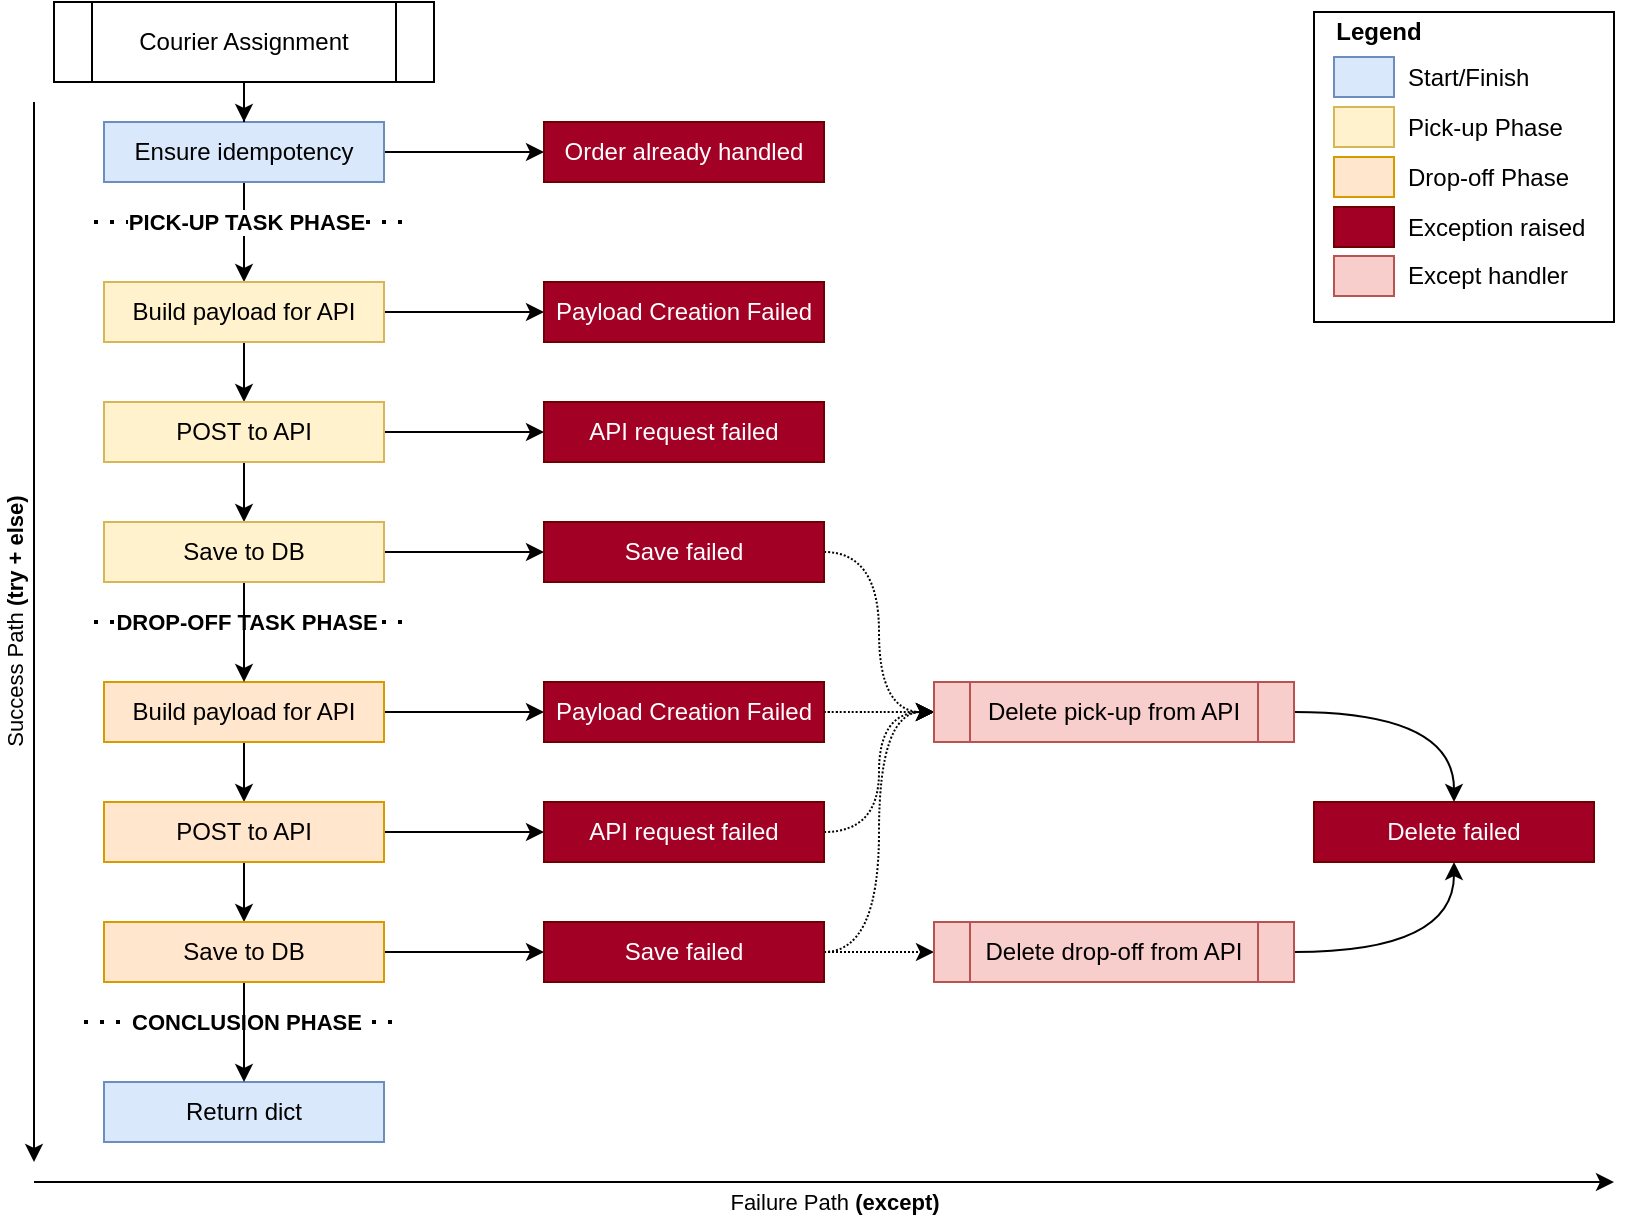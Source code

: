 <mxfile>
    <diagram id="gl8N5pGUyGBdX-o7SP47" name="FlowOverview">
        <mxGraphModel dx="1267" dy="624" grid="0" gridSize="10" guides="1" tooltips="1" connect="1" arrows="1" fold="1" page="1" pageScale="1" pageWidth="850" pageHeight="1100" math="0" shadow="0">
            <root>
                <mxCell id="0"/>
                <mxCell id="1" parent="0"/>
                <mxCell id="8" value="" style="edgeStyle=orthogonalEdgeStyle;rounded=0;orthogonalLoop=1;jettySize=auto;html=1;" parent="1" source="2" target="7" edge="1">
                    <mxGeometry relative="1" as="geometry"/>
                </mxCell>
                <mxCell id="25" value="" style="edgeStyle=orthogonalEdgeStyle;rounded=0;orthogonalLoop=1;jettySize=auto;html=1;" parent="1" source="2" target="24" edge="1">
                    <mxGeometry relative="1" as="geometry"/>
                </mxCell>
                <mxCell id="2" value="Ensure idempotency" style="whiteSpace=wrap;html=1;fillColor=#dae8fc;strokeColor=#6c8ebf;" parent="1" vertex="1">
                    <mxGeometry x="75" y="80" width="140" height="30" as="geometry"/>
                </mxCell>
                <mxCell id="4" style="edgeStyle=orthogonalEdgeStyle;rounded=0;orthogonalLoop=1;jettySize=auto;html=1;entryX=0.5;entryY=0;entryDx=0;entryDy=0;" parent="1" source="3" target="2" edge="1">
                    <mxGeometry relative="1" as="geometry"/>
                </mxCell>
                <mxCell id="3" value="Courier Assignment" style="shape=process;whiteSpace=wrap;html=1;backgroundOutline=1;" parent="1" vertex="1">
                    <mxGeometry x="50" y="20" width="190" height="40" as="geometry"/>
                </mxCell>
                <mxCell id="5" value="" style="endArrow=none;dashed=1;html=1;dashPattern=1 3;strokeWidth=2;" parent="1" edge="1">
                    <mxGeometry width="50" height="50" relative="1" as="geometry">
                        <mxPoint x="70" y="130" as="sourcePoint"/>
                        <mxPoint x="230" y="130" as="targetPoint"/>
                    </mxGeometry>
                </mxCell>
                <mxCell id="6" value="&lt;b&gt;PICK-UP TASK PHASE&lt;/b&gt;" style="edgeLabel;html=1;align=center;verticalAlign=middle;resizable=0;points=[];" parent="5" vertex="1" connectable="0">
                    <mxGeometry x="0.192" relative="1" as="geometry">
                        <mxPoint x="-20" as="offset"/>
                    </mxGeometry>
                </mxCell>
                <mxCell id="10" value="" style="edgeStyle=orthogonalEdgeStyle;rounded=0;orthogonalLoop=1;jettySize=auto;html=1;" parent="1" source="7" target="9" edge="1">
                    <mxGeometry relative="1" as="geometry"/>
                </mxCell>
                <mxCell id="27" value="" style="edgeStyle=orthogonalEdgeStyle;rounded=0;orthogonalLoop=1;jettySize=auto;html=1;" parent="1" source="7" target="26" edge="1">
                    <mxGeometry relative="1" as="geometry"/>
                </mxCell>
                <mxCell id="7" value="Build payload for API" style="whiteSpace=wrap;html=1;fillColor=#fff2cc;strokeColor=#d6b656;" parent="1" vertex="1">
                    <mxGeometry x="75" y="160" width="140" height="30" as="geometry"/>
                </mxCell>
                <mxCell id="29" value="" style="edgeStyle=orthogonalEdgeStyle;rounded=0;orthogonalLoop=1;jettySize=auto;html=1;" parent="1" source="9" target="28" edge="1">
                    <mxGeometry relative="1" as="geometry"/>
                </mxCell>
                <mxCell id="31" value="" style="edgeStyle=orthogonalEdgeStyle;rounded=0;orthogonalLoop=1;jettySize=auto;html=1;" parent="1" source="9" target="30" edge="1">
                    <mxGeometry relative="1" as="geometry"/>
                </mxCell>
                <mxCell id="9" value="POST to API" style="whiteSpace=wrap;html=1;fillColor=#fff2cc;strokeColor=#d6b656;" parent="1" vertex="1">
                    <mxGeometry x="75" y="220" width="140" height="30" as="geometry"/>
                </mxCell>
                <mxCell id="16" value="" style="edgeStyle=orthogonalEdgeStyle;rounded=0;orthogonalLoop=1;jettySize=auto;html=1;" parent="1" source="13" target="15" edge="1">
                    <mxGeometry relative="1" as="geometry"/>
                </mxCell>
                <mxCell id="43" value="" style="edgeStyle=orthogonalEdgeStyle;rounded=0;orthogonalLoop=1;jettySize=auto;html=1;" parent="1" source="13" target="42" edge="1">
                    <mxGeometry relative="1" as="geometry"/>
                </mxCell>
                <mxCell id="13" value="Build payload for API" style="whiteSpace=wrap;html=1;fillColor=#ffe6cc;strokeColor=#d79b00;" parent="1" vertex="1">
                    <mxGeometry x="75" y="360" width="140" height="30" as="geometry"/>
                </mxCell>
                <mxCell id="36" value="" style="edgeStyle=orthogonalEdgeStyle;rounded=0;orthogonalLoop=1;jettySize=auto;html=1;" parent="1" source="15" target="35" edge="1">
                    <mxGeometry relative="1" as="geometry"/>
                </mxCell>
                <mxCell id="45" value="" style="edgeStyle=orthogonalEdgeStyle;rounded=0;orthogonalLoop=1;jettySize=auto;html=1;" parent="1" source="15" target="44" edge="1">
                    <mxGeometry relative="1" as="geometry"/>
                </mxCell>
                <mxCell id="15" value="POST to API" style="whiteSpace=wrap;html=1;fillColor=#ffe6cc;strokeColor=#d79b00;" parent="1" vertex="1">
                    <mxGeometry x="75" y="420" width="140" height="30" as="geometry"/>
                </mxCell>
                <mxCell id="17" value="Return dict" style="whiteSpace=wrap;html=1;fillColor=#dae8fc;strokeColor=#6c8ebf;" parent="1" vertex="1">
                    <mxGeometry x="75" y="560" width="140" height="30" as="geometry"/>
                </mxCell>
                <mxCell id="19" value="" style="endArrow=none;dashed=1;html=1;dashPattern=1 3;strokeWidth=2;" parent="1" edge="1">
                    <mxGeometry width="50" height="50" relative="1" as="geometry">
                        <mxPoint x="70" y="330" as="sourcePoint"/>
                        <mxPoint x="230" y="330" as="targetPoint"/>
                    </mxGeometry>
                </mxCell>
                <mxCell id="20" value="&lt;b&gt;DROP-OFF TASK PHASE&lt;/b&gt;" style="edgeLabel;html=1;align=center;verticalAlign=middle;resizable=0;points=[];" parent="19" vertex="1" connectable="0">
                    <mxGeometry x="0.192" relative="1" as="geometry">
                        <mxPoint x="-20" as="offset"/>
                    </mxGeometry>
                </mxCell>
                <mxCell id="21" value="" style="endArrow=none;dashed=1;html=1;dashPattern=1 3;strokeWidth=2;" parent="1" edge="1">
                    <mxGeometry width="50" height="50" relative="1" as="geometry">
                        <mxPoint x="65" y="530" as="sourcePoint"/>
                        <mxPoint x="225" y="530" as="targetPoint"/>
                    </mxGeometry>
                </mxCell>
                <mxCell id="22" value="&lt;b style=&quot;background-color: rgb(255 , 255 , 255)&quot;&gt;CONCLUSION PHASE&lt;/b&gt;" style="edgeLabel;html=1;align=center;verticalAlign=middle;resizable=0;points=[];" parent="21" vertex="1" connectable="0">
                    <mxGeometry x="0.192" relative="1" as="geometry">
                        <mxPoint x="-15" as="offset"/>
                    </mxGeometry>
                </mxCell>
                <mxCell id="24" value="Order already handled" style="whiteSpace=wrap;html=1;fillColor=#a20025;strokeColor=#6F0000;fontColor=#ffffff;" parent="1" vertex="1">
                    <mxGeometry x="295" y="80" width="140" height="30" as="geometry"/>
                </mxCell>
                <mxCell id="26" value="Payload Creation Failed" style="whiteSpace=wrap;html=1;fillColor=#a20025;strokeColor=#6F0000;fontColor=#ffffff;" parent="1" vertex="1">
                    <mxGeometry x="295" y="160" width="140" height="30" as="geometry"/>
                </mxCell>
                <mxCell id="28" value="API request failed" style="whiteSpace=wrap;html=1;fillColor=#a20025;strokeColor=#6F0000;fontColor=#ffffff;" parent="1" vertex="1">
                    <mxGeometry x="295" y="220" width="140" height="30" as="geometry"/>
                </mxCell>
                <mxCell id="32" style="edgeStyle=orthogonalEdgeStyle;rounded=0;orthogonalLoop=1;jettySize=auto;html=1;entryX=0.5;entryY=0;entryDx=0;entryDy=0;" parent="1" source="30" target="13" edge="1">
                    <mxGeometry relative="1" as="geometry"/>
                </mxCell>
                <mxCell id="39" value="" style="edgeStyle=orthogonalEdgeStyle;rounded=0;orthogonalLoop=1;jettySize=auto;html=1;" parent="1" source="30" target="38" edge="1">
                    <mxGeometry relative="1" as="geometry"/>
                </mxCell>
                <mxCell id="30" value="Save to DB" style="whiteSpace=wrap;html=1;fillColor=#fff2cc;strokeColor=#d6b656;" parent="1" vertex="1">
                    <mxGeometry x="75" y="280" width="140" height="30" as="geometry"/>
                </mxCell>
                <mxCell id="37" value="" style="edgeStyle=orthogonalEdgeStyle;rounded=0;orthogonalLoop=1;jettySize=auto;html=1;" parent="1" source="35" target="17" edge="1">
                    <mxGeometry relative="1" as="geometry"/>
                </mxCell>
                <mxCell id="47" value="" style="edgeStyle=orthogonalEdgeStyle;rounded=0;orthogonalLoop=1;jettySize=auto;html=1;" parent="1" source="35" target="46" edge="1">
                    <mxGeometry relative="1" as="geometry"/>
                </mxCell>
                <mxCell id="35" value="Save to DB" style="whiteSpace=wrap;html=1;fillColor=#ffe6cc;strokeColor=#d79b00;" parent="1" vertex="1">
                    <mxGeometry x="75" y="480" width="140" height="30" as="geometry"/>
                </mxCell>
                <mxCell id="52" style="edgeStyle=orthogonalEdgeStyle;rounded=0;orthogonalLoop=1;jettySize=auto;html=1;entryX=0;entryY=0.5;entryDx=0;entryDy=0;curved=1;dashed=1;dashPattern=1 1;" parent="1" source="38" target="50" edge="1">
                    <mxGeometry relative="1" as="geometry"/>
                </mxCell>
                <mxCell id="38" value="Save failed" style="whiteSpace=wrap;html=1;fillColor=#a20025;strokeColor=#6F0000;fontColor=#ffffff;" parent="1" vertex="1">
                    <mxGeometry x="295" y="280" width="140" height="30" as="geometry"/>
                </mxCell>
                <mxCell id="53" style="edgeStyle=orthogonalEdgeStyle;rounded=0;orthogonalLoop=1;jettySize=auto;html=1;entryX=0;entryY=0.5;entryDx=0;entryDy=0;curved=1;dashed=1;dashPattern=1 1;" parent="1" source="42" target="50" edge="1">
                    <mxGeometry relative="1" as="geometry"/>
                </mxCell>
                <mxCell id="42" value="Payload Creation Failed" style="whiteSpace=wrap;html=1;fillColor=#a20025;strokeColor=#6F0000;fontColor=#ffffff;" parent="1" vertex="1">
                    <mxGeometry x="295" y="360" width="140" height="30" as="geometry"/>
                </mxCell>
                <mxCell id="54" style="edgeStyle=orthogonalEdgeStyle;rounded=0;orthogonalLoop=1;jettySize=auto;html=1;entryX=0;entryY=0.5;entryDx=0;entryDy=0;curved=1;dashed=1;dashPattern=1 1;" parent="1" source="44" target="50" edge="1">
                    <mxGeometry relative="1" as="geometry"/>
                </mxCell>
                <mxCell id="44" value="API request failed" style="whiteSpace=wrap;html=1;fillColor=#a20025;strokeColor=#6F0000;fontColor=#ffffff;" parent="1" vertex="1">
                    <mxGeometry x="295" y="420" width="140" height="30" as="geometry"/>
                </mxCell>
                <mxCell id="55" style="edgeStyle=orthogonalEdgeStyle;rounded=0;orthogonalLoop=1;jettySize=auto;html=1;entryX=0;entryY=0.5;entryDx=0;entryDy=0;dashed=1;dashPattern=1 1;" parent="1" source="46" target="51" edge="1">
                    <mxGeometry relative="1" as="geometry"/>
                </mxCell>
                <mxCell id="56" style="edgeStyle=orthogonalEdgeStyle;curved=1;rounded=0;orthogonalLoop=1;jettySize=auto;html=1;entryX=0;entryY=0.5;entryDx=0;entryDy=0;dashed=1;dashPattern=1 1;" parent="1" source="46" target="50" edge="1">
                    <mxGeometry relative="1" as="geometry"/>
                </mxCell>
                <mxCell id="46" value="Save failed" style="whiteSpace=wrap;html=1;fillColor=#a20025;strokeColor=#6F0000;fontColor=#ffffff;" parent="1" vertex="1">
                    <mxGeometry x="295" y="480" width="140" height="30" as="geometry"/>
                </mxCell>
                <mxCell id="58" style="edgeStyle=orthogonalEdgeStyle;curved=1;rounded=0;orthogonalLoop=1;jettySize=auto;html=1;entryX=0.5;entryY=0;entryDx=0;entryDy=0;" parent="1" source="50" target="57" edge="1">
                    <mxGeometry relative="1" as="geometry"/>
                </mxCell>
                <mxCell id="50" value="Delete pick-up from API" style="shape=process;whiteSpace=wrap;html=1;backgroundOutline=1;fillColor=#f8cecc;strokeColor=#b85450;" parent="1" vertex="1">
                    <mxGeometry x="490" y="360" width="180" height="30" as="geometry"/>
                </mxCell>
                <mxCell id="59" style="edgeStyle=orthogonalEdgeStyle;curved=1;rounded=0;orthogonalLoop=1;jettySize=auto;html=1;entryX=0.5;entryY=1;entryDx=0;entryDy=0;" parent="1" source="51" target="57" edge="1">
                    <mxGeometry relative="1" as="geometry"/>
                </mxCell>
                <mxCell id="51" value="Delete drop-off from API" style="shape=process;whiteSpace=wrap;html=1;backgroundOutline=1;fillColor=#f8cecc;strokeColor=#b85450;" parent="1" vertex="1">
                    <mxGeometry x="490" y="480" width="180" height="30" as="geometry"/>
                </mxCell>
                <mxCell id="57" value="Delete failed" style="whiteSpace=wrap;html=1;fillColor=#a20025;strokeColor=#6F0000;fontColor=#ffffff;" parent="1" vertex="1">
                    <mxGeometry x="680" y="420" width="140" height="30" as="geometry"/>
                </mxCell>
                <mxCell id="83" value="" style="group" parent="1" vertex="1" connectable="0">
                    <mxGeometry x="680" y="25" width="150" height="155" as="geometry"/>
                </mxCell>
                <mxCell id="71" value="" style="rounded=0;whiteSpace=wrap;html=1;" parent="83" vertex="1">
                    <mxGeometry width="150" height="155" as="geometry"/>
                </mxCell>
                <mxCell id="72" value="" style="rounded=0;whiteSpace=wrap;html=1;fillColor=#dae8fc;strokeColor=#6c8ebf;" parent="83" vertex="1">
                    <mxGeometry x="10" y="22.5" width="30" height="20" as="geometry"/>
                </mxCell>
                <mxCell id="73" value="Start/Finish" style="text;html=1;strokeColor=none;fillColor=none;align=left;verticalAlign=middle;whiteSpace=wrap;rounded=0;" parent="83" vertex="1">
                    <mxGeometry x="45" y="22.5" width="80" height="20" as="geometry"/>
                </mxCell>
                <mxCell id="74" value="" style="rounded=0;whiteSpace=wrap;html=1;fillColor=#fff2cc;strokeColor=#d6b656;" parent="83" vertex="1">
                    <mxGeometry x="10" y="47.5" width="30" height="20" as="geometry"/>
                </mxCell>
                <mxCell id="75" value="Pick-up Phase" style="text;html=1;strokeColor=none;fillColor=none;align=left;verticalAlign=middle;whiteSpace=wrap;rounded=0;" parent="83" vertex="1">
                    <mxGeometry x="45" y="47.5" width="90" height="20" as="geometry"/>
                </mxCell>
                <mxCell id="76" value="" style="rounded=0;whiteSpace=wrap;html=1;fillColor=#ffe6cc;strokeColor=#d79b00;" parent="83" vertex="1">
                    <mxGeometry x="10" y="72.5" width="30" height="20" as="geometry"/>
                </mxCell>
                <mxCell id="77" value="Drop-off Phase" style="text;html=1;strokeColor=none;fillColor=none;align=left;verticalAlign=middle;whiteSpace=wrap;rounded=0;" parent="83" vertex="1">
                    <mxGeometry x="45" y="72.5" width="90" height="20" as="geometry"/>
                </mxCell>
                <mxCell id="78" value="" style="rounded=0;whiteSpace=wrap;html=1;fillColor=#a20025;strokeColor=#6F0000;fontColor=#ffffff;" parent="83" vertex="1">
                    <mxGeometry x="10" y="97.5" width="30" height="20" as="geometry"/>
                </mxCell>
                <mxCell id="79" value="Exception raised" style="text;html=1;strokeColor=none;fillColor=none;align=left;verticalAlign=middle;whiteSpace=wrap;rounded=0;" parent="83" vertex="1">
                    <mxGeometry x="45" y="97.5" width="100" height="20" as="geometry"/>
                </mxCell>
                <mxCell id="80" value="&lt;b&gt;Legend&lt;/b&gt;" style="text;html=1;strokeColor=none;fillColor=none;align=center;verticalAlign=middle;whiteSpace=wrap;rounded=0;" parent="83" vertex="1">
                    <mxGeometry width="65" height="20" as="geometry"/>
                </mxCell>
                <mxCell id="81" value="" style="rounded=0;whiteSpace=wrap;html=1;fillColor=#f8cecc;strokeColor=#b85450;" parent="83" vertex="1">
                    <mxGeometry x="10" y="122" width="30" height="20" as="geometry"/>
                </mxCell>
                <mxCell id="82" value="Except handler" style="text;html=1;strokeColor=none;fillColor=none;align=left;verticalAlign=middle;whiteSpace=wrap;rounded=0;" parent="83" vertex="1">
                    <mxGeometry x="45" y="122" width="100" height="20" as="geometry"/>
                </mxCell>
                <mxCell id="93" value="" style="endArrow=classic;html=1;" parent="1" edge="1">
                    <mxGeometry width="50" height="50" relative="1" as="geometry">
                        <mxPoint x="40" y="70" as="sourcePoint"/>
                        <mxPoint x="40" y="600" as="targetPoint"/>
                    </mxGeometry>
                </mxCell>
                <mxCell id="94" value="Success Path &lt;b&gt;(try + else)&lt;/b&gt;" style="edgeLabel;html=1;align=center;verticalAlign=middle;resizable=0;points=[];rotation=270;" parent="93" vertex="1" connectable="0">
                    <mxGeometry x="0.079" y="-1" relative="1" as="geometry">
                        <mxPoint x="-9" y="-26" as="offset"/>
                    </mxGeometry>
                </mxCell>
                <mxCell id="95" value="" style="endArrow=classic;html=1;" parent="1" edge="1">
                    <mxGeometry width="50" height="50" relative="1" as="geometry">
                        <mxPoint x="40" y="610" as="sourcePoint"/>
                        <mxPoint x="830" y="610" as="targetPoint"/>
                    </mxGeometry>
                </mxCell>
                <mxCell id="96" value="Failure Path &lt;b&gt;(except)&lt;/b&gt;" style="edgeLabel;html=1;align=center;verticalAlign=middle;resizable=0;points=[];" parent="95" vertex="1" connectable="0">
                    <mxGeometry x="-0.144" y="2" relative="1" as="geometry">
                        <mxPoint x="62" y="12" as="offset"/>
                    </mxGeometry>
                </mxCell>
            </root>
        </mxGraphModel>
    </diagram>
    <diagram id="L0qrVl0eT8pY5DjNqV2c" name="ExceptionsGroups">
        <mxGraphModel dx="596" dy="713" grid="0" gridSize="10" guides="1" tooltips="1" connect="1" arrows="1" fold="1" page="1" pageScale="1" pageWidth="850" pageHeight="1100" math="0" shadow="0">
            <root>
                <mxCell id="nviSKgzqdQgpGOQplGDr-0"/>
                <mxCell id="nviSKgzqdQgpGOQplGDr-1" parent="nviSKgzqdQgpGOQplGDr-0"/>
                <mxCell id="nviSKgzqdQgpGOQplGDr-2" value="" style="ellipse;whiteSpace=wrap;html=1;aspect=fixed;fillColor=none;" vertex="1" parent="nviSKgzqdQgpGOQplGDr-1">
                    <mxGeometry x="90" y="140" width="210" height="210" as="geometry"/>
                </mxCell>
                <mxCell id="nviSKgzqdQgpGOQplGDr-3" value="" style="ellipse;whiteSpace=wrap;html=1;aspect=fixed;fillColor=none;" vertex="1" parent="nviSKgzqdQgpGOQplGDr-1">
                    <mxGeometry x="110" y="260" width="220" height="220" as="geometry"/>
                </mxCell>
                <mxCell id="nviSKgzqdQgpGOQplGDr-5" value="API Exceptions" style="text;html=1;strokeColor=none;fillColor=none;align=center;verticalAlign=middle;whiteSpace=wrap;rounded=0;fontStyle=1" vertex="1" parent="nviSKgzqdQgpGOQplGDr-1">
                    <mxGeometry x="140" y="150" width="100" height="20" as="geometry"/>
                </mxCell>
                <mxCell id="nviSKgzqdQgpGOQplGDr-6" value="Custom Exceptions" style="text;html=1;strokeColor=none;fillColor=none;align=center;verticalAlign=middle;whiteSpace=wrap;rounded=0;fontStyle=1" vertex="1" parent="nviSKgzqdQgpGOQplGDr-1">
                    <mxGeometry x="170" y="450" width="100" height="20" as="geometry"/>
                </mxCell>
                <mxCell id="nviSKgzqdQgpGOQplGDr-7" value="InvalidFieldError" style="text;html=1;strokeColor=none;fillColor=none;align=center;verticalAlign=middle;whiteSpace=wrap;rounded=0;" vertex="1" parent="nviSKgzqdQgpGOQplGDr-1">
                    <mxGeometry x="110" y="186" width="100" height="20" as="geometry"/>
                </mxCell>
                <mxCell id="nviSKgzqdQgpGOQplGDr-8" value="InternalProcessFailed" style="text;html=1;strokeColor=none;fillColor=none;align=center;verticalAlign=middle;whiteSpace=wrap;rounded=0;" vertex="1" parent="nviSKgzqdQgpGOQplGDr-1">
                    <mxGeometry x="120" y="370" width="130" height="20" as="geometry"/>
                </mxCell>
                <mxCell id="nviSKgzqdQgpGOQplGDr-9" value="ThirdPartyRequestFailed" style="text;html=1;strokeColor=none;fillColor=none;align=center;verticalAlign=middle;whiteSpace=wrap;rounded=0;fontStyle=2" vertex="1" parent="nviSKgzqdQgpGOQplGDr-1">
                    <mxGeometry x="136" y="300" width="130" height="20" as="geometry"/>
                </mxCell>
                <mxCell id="nviSKgzqdQgpGOQplGDr-10" value="UnknownContentType" style="text;html=1;strokeColor=none;fillColor=none;align=center;verticalAlign=middle;whiteSpace=wrap;rounded=0;rotation=-15;" vertex="1" parent="nviSKgzqdQgpGOQplGDr-1">
                    <mxGeometry x="100" y="250" width="120" height="20" as="geometry"/>
                </mxCell>
                <mxCell id="nviSKgzqdQgpGOQplGDr-11" value="MissingAuthHeader" style="text;html=1;strokeColor=none;fillColor=none;align=center;verticalAlign=middle;whiteSpace=wrap;rounded=0;" vertex="1" parent="nviSKgzqdQgpGOQplGDr-1">
                    <mxGeometry x="190" y="210" width="100" height="20" as="geometry"/>
                </mxCell>
                <mxCell id="nviSKgzqdQgpGOQplGDr-12" value="SessionExpired" style="text;html=1;strokeColor=none;fillColor=none;align=center;verticalAlign=middle;whiteSpace=wrap;rounded=0;rotation=-15;" vertex="1" parent="nviSKgzqdQgpGOQplGDr-1">
                    <mxGeometry x="200" y="390" width="130" height="20" as="geometry"/>
                </mxCell>
            </root>
        </mxGraphModel>
    </diagram>
</mxfile>
